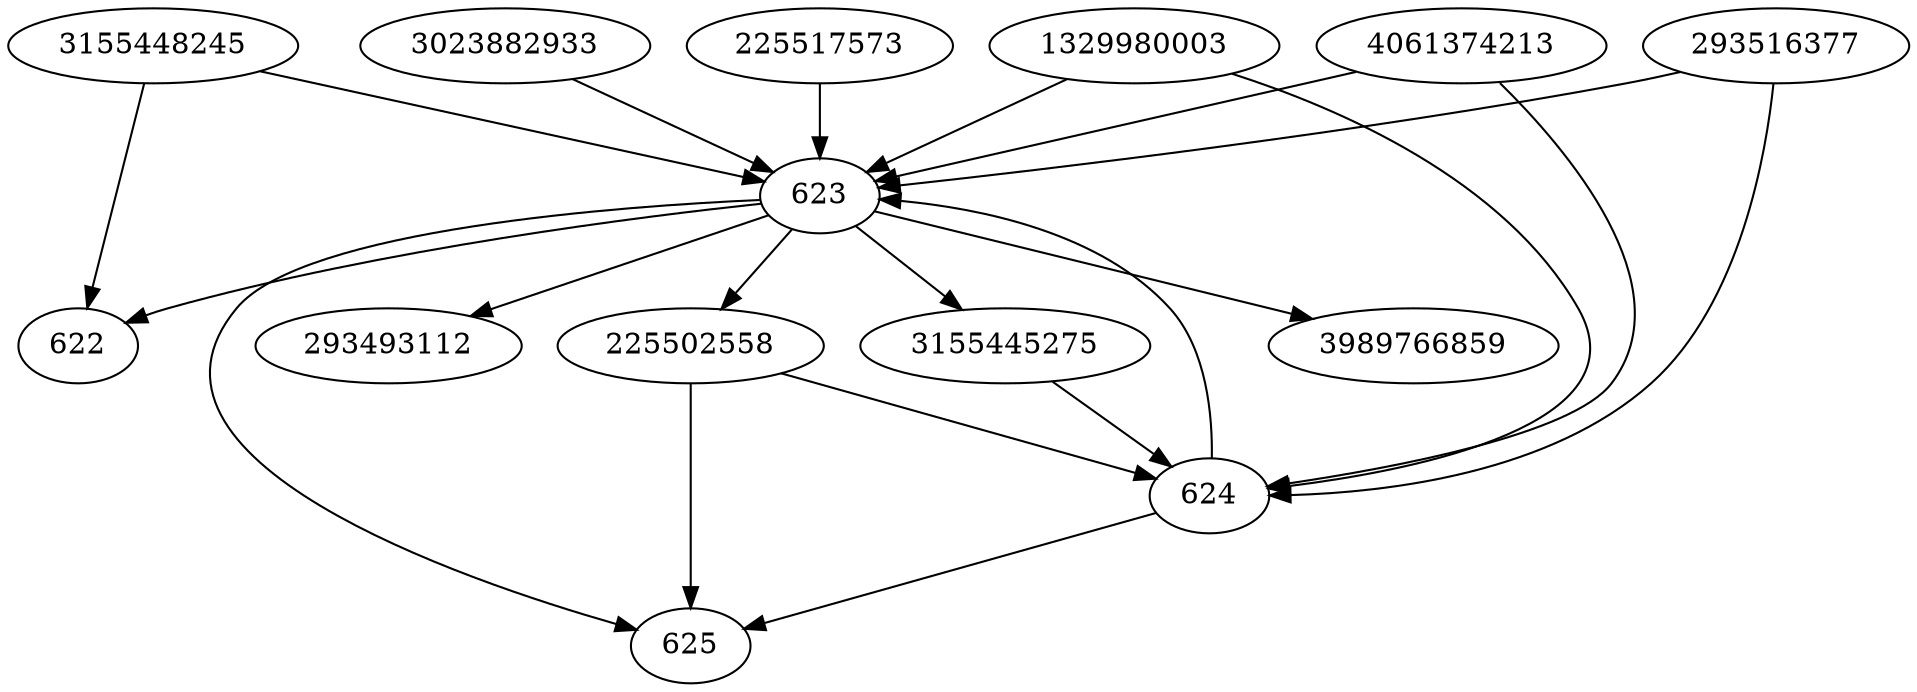 strict digraph  {
1329980003;
4061374213;
225517573;
3989766859;
622;
623;
624;
625;
3155448245;
3023882933;
293493112;
293516377;
3155445275;
225502558;
1329980003 -> 623;
1329980003 -> 624;
4061374213 -> 623;
4061374213 -> 624;
225517573 -> 623;
623 -> 625;
623 -> 622;
623 -> 293493112;
623 -> 225502558;
623 -> 3155445275;
623 -> 3989766859;
624 -> 625;
624 -> 623;
3155448245 -> 622;
3155448245 -> 623;
3023882933 -> 623;
293516377 -> 623;
293516377 -> 624;
3155445275 -> 624;
225502558 -> 624;
225502558 -> 625;
}
